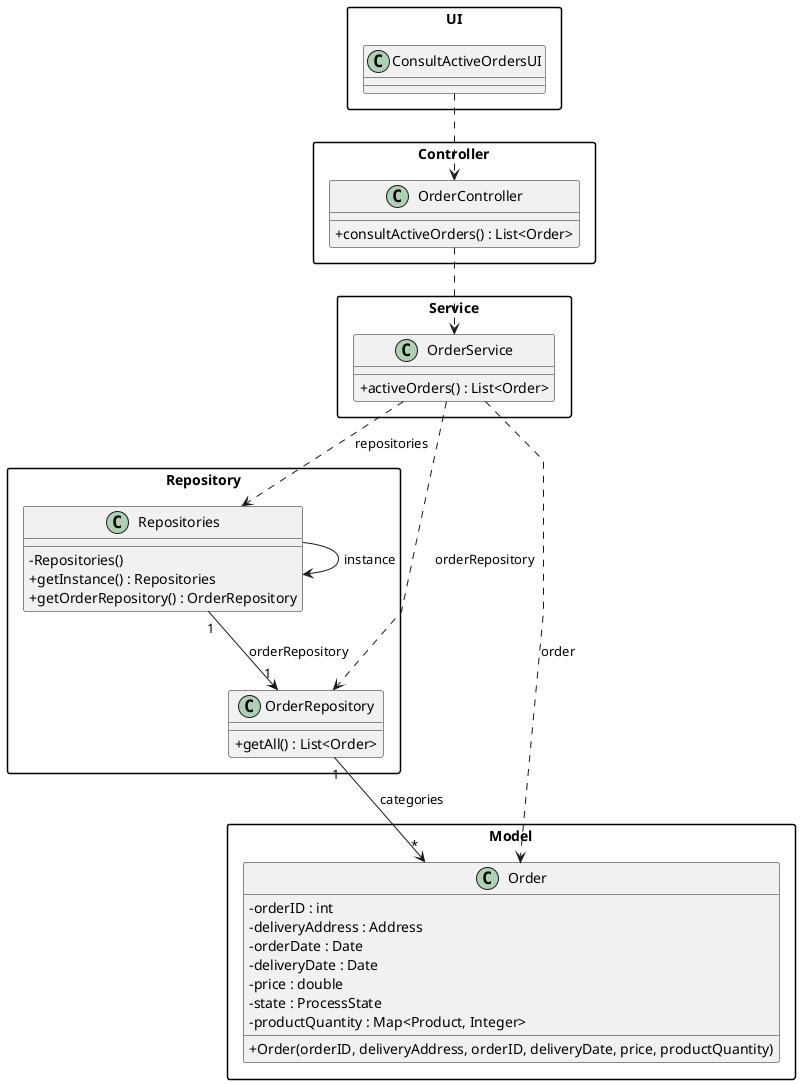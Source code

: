 @startuml
skinparam packageStyle rectangle
skinparam shadowing false
skinparam linetype polyline
skinparam classAttributeIconSize 0

package "UI" {
    class ConsultActiveOrdersUI {
    }
}

package "Controller" {
    class OrderController {
        +consultActiveOrders() : List<Order>
    }
}

package "Service" {
    class OrderService {
        +activeOrders() : List<Order>
    }
}

package "Repository" {
    class Repositories {
        -Repositories()
        +getInstance() : Repositories
        +getOrderRepository() : OrderRepository
    }

    class OrderRepository {
        +getAll() : List<Order>
    }

}

package "Model" {
    class Order {
        -orderID : int
        -deliveryAddress : Address
        -orderDate : Date
        -deliveryDate : Date
        -price : double
        -state : ProcessState
        -productQuantity : Map<Product, Integer>
        +Order(orderID, deliveryAddress, orderID, deliveryDate, price, productQuantity)
    }
}


ConsultActiveOrdersUI ..> OrderController
OrderController ..> OrderService
OrderService ..> Repositories : repositories
OrderService ..> OrderRepository : orderRepository
OrderService ..> Order : order
Repositories --> Repositories : instance
Repositories "1" --> "1" OrderRepository : orderRepository
OrderRepository "1" --> "*" Order : categories

@enduml
